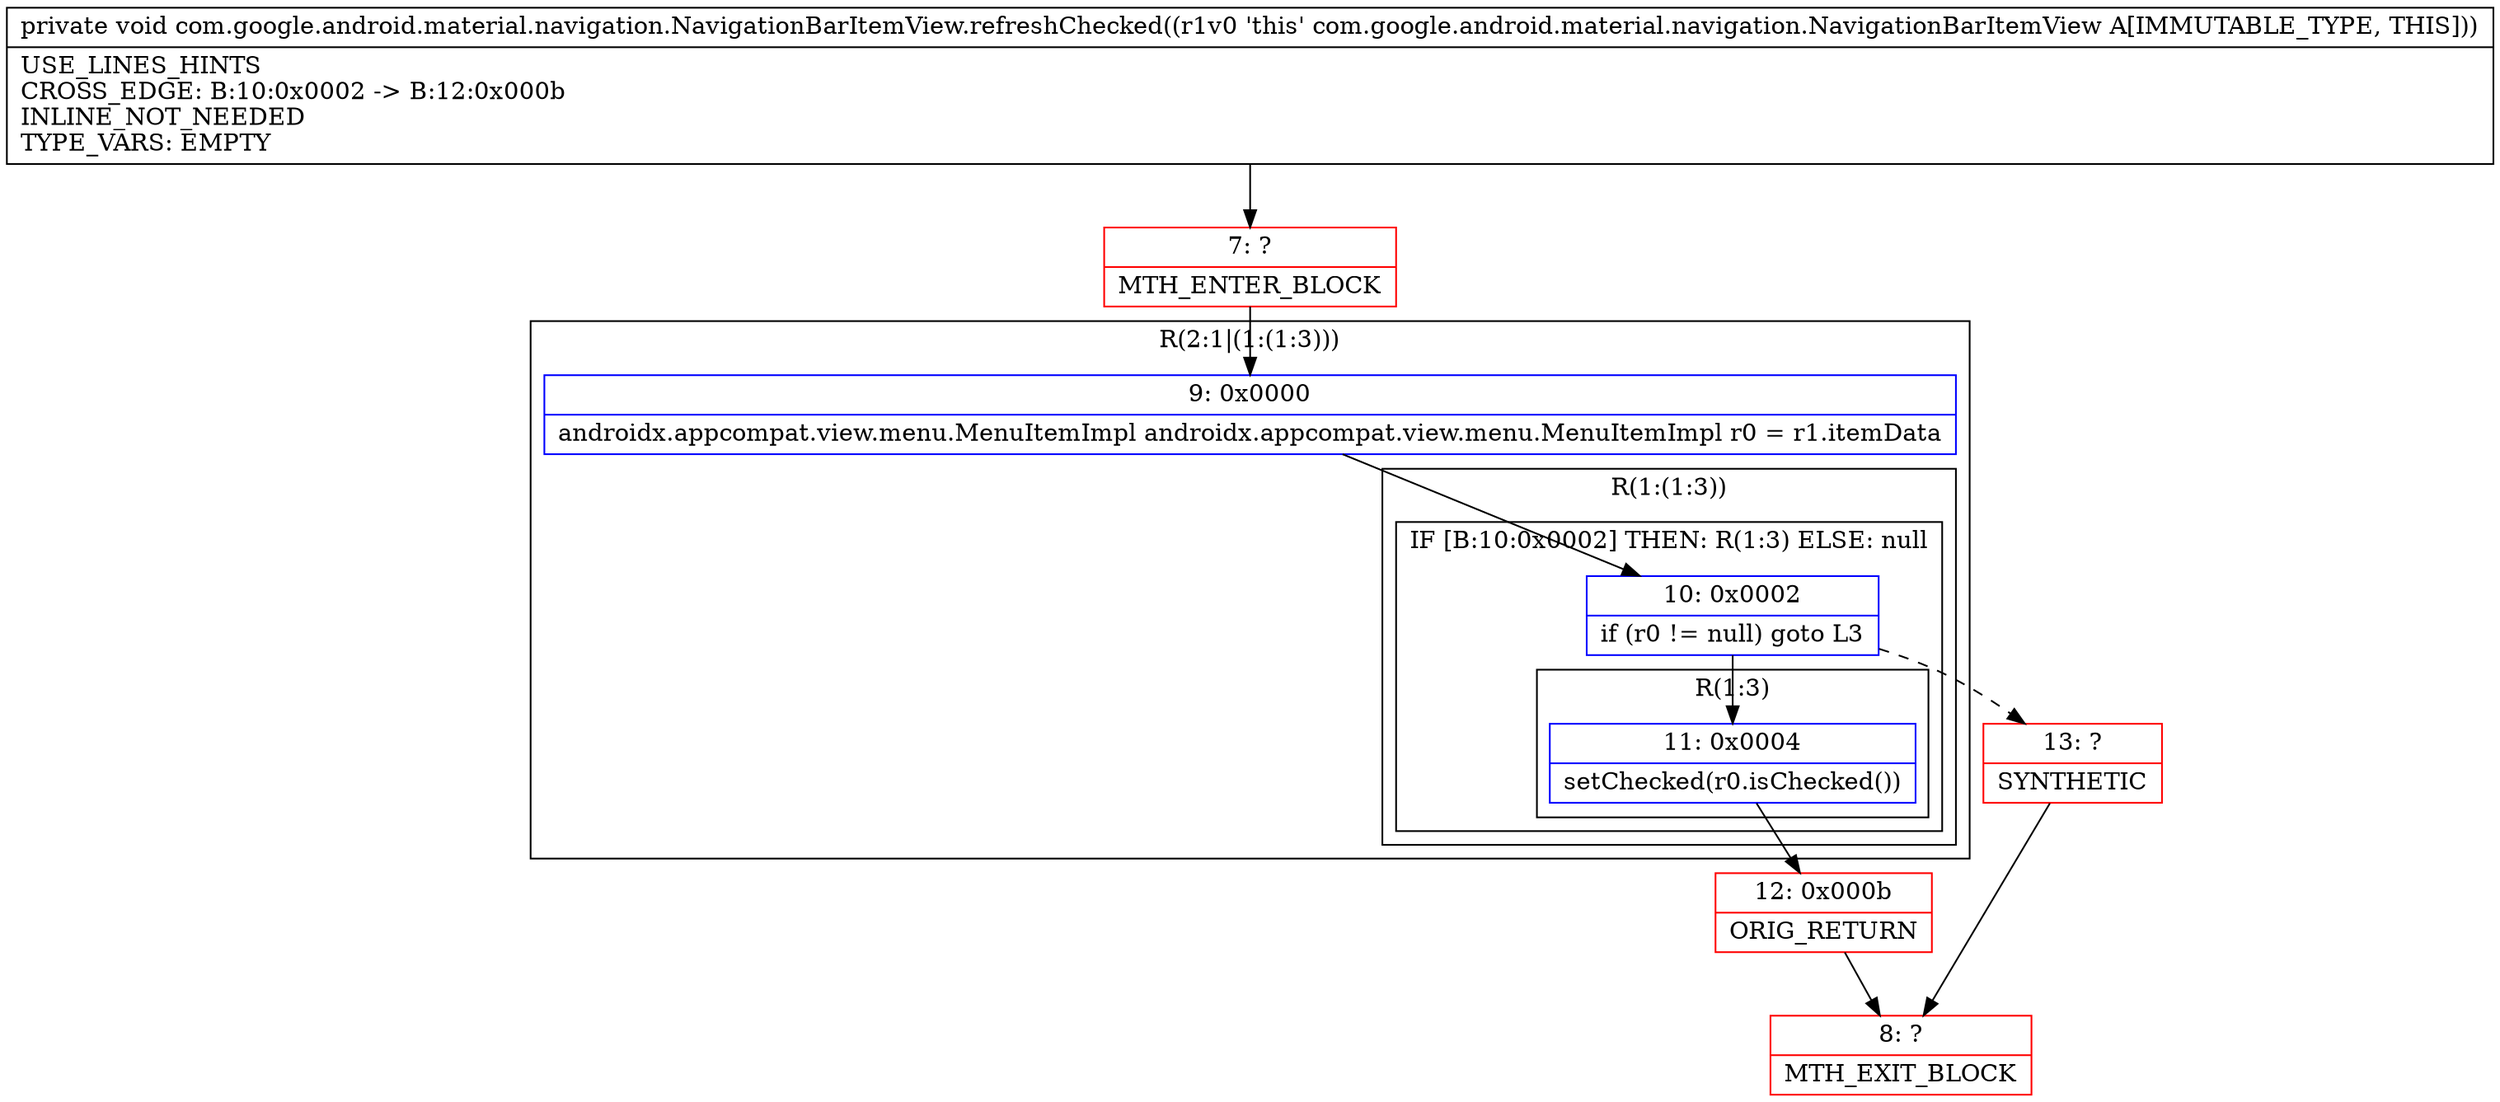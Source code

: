 digraph "CFG forcom.google.android.material.navigation.NavigationBarItemView.refreshChecked()V" {
subgraph cluster_Region_251088757 {
label = "R(2:1|(1:(1:3)))";
node [shape=record,color=blue];
Node_9 [shape=record,label="{9\:\ 0x0000|androidx.appcompat.view.menu.MenuItemImpl androidx.appcompat.view.menu.MenuItemImpl r0 = r1.itemData\l}"];
subgraph cluster_Region_37298822 {
label = "R(1:(1:3))";
node [shape=record,color=blue];
subgraph cluster_IfRegion_1973672895 {
label = "IF [B:10:0x0002] THEN: R(1:3) ELSE: null";
node [shape=record,color=blue];
Node_10 [shape=record,label="{10\:\ 0x0002|if (r0 != null) goto L3\l}"];
subgraph cluster_Region_98989140 {
label = "R(1:3)";
node [shape=record,color=blue];
Node_11 [shape=record,label="{11\:\ 0x0004|setChecked(r0.isChecked())\l}"];
}
}
}
}
Node_7 [shape=record,color=red,label="{7\:\ ?|MTH_ENTER_BLOCK\l}"];
Node_12 [shape=record,color=red,label="{12\:\ 0x000b|ORIG_RETURN\l}"];
Node_8 [shape=record,color=red,label="{8\:\ ?|MTH_EXIT_BLOCK\l}"];
Node_13 [shape=record,color=red,label="{13\:\ ?|SYNTHETIC\l}"];
MethodNode[shape=record,label="{private void com.google.android.material.navigation.NavigationBarItemView.refreshChecked((r1v0 'this' com.google.android.material.navigation.NavigationBarItemView A[IMMUTABLE_TYPE, THIS]))  | USE_LINES_HINTS\lCROSS_EDGE: B:10:0x0002 \-\> B:12:0x000b\lINLINE_NOT_NEEDED\lTYPE_VARS: EMPTY\l}"];
MethodNode -> Node_7;Node_9 -> Node_10;
Node_10 -> Node_11;
Node_10 -> Node_13[style=dashed];
Node_11 -> Node_12;
Node_7 -> Node_9;
Node_12 -> Node_8;
Node_13 -> Node_8;
}

